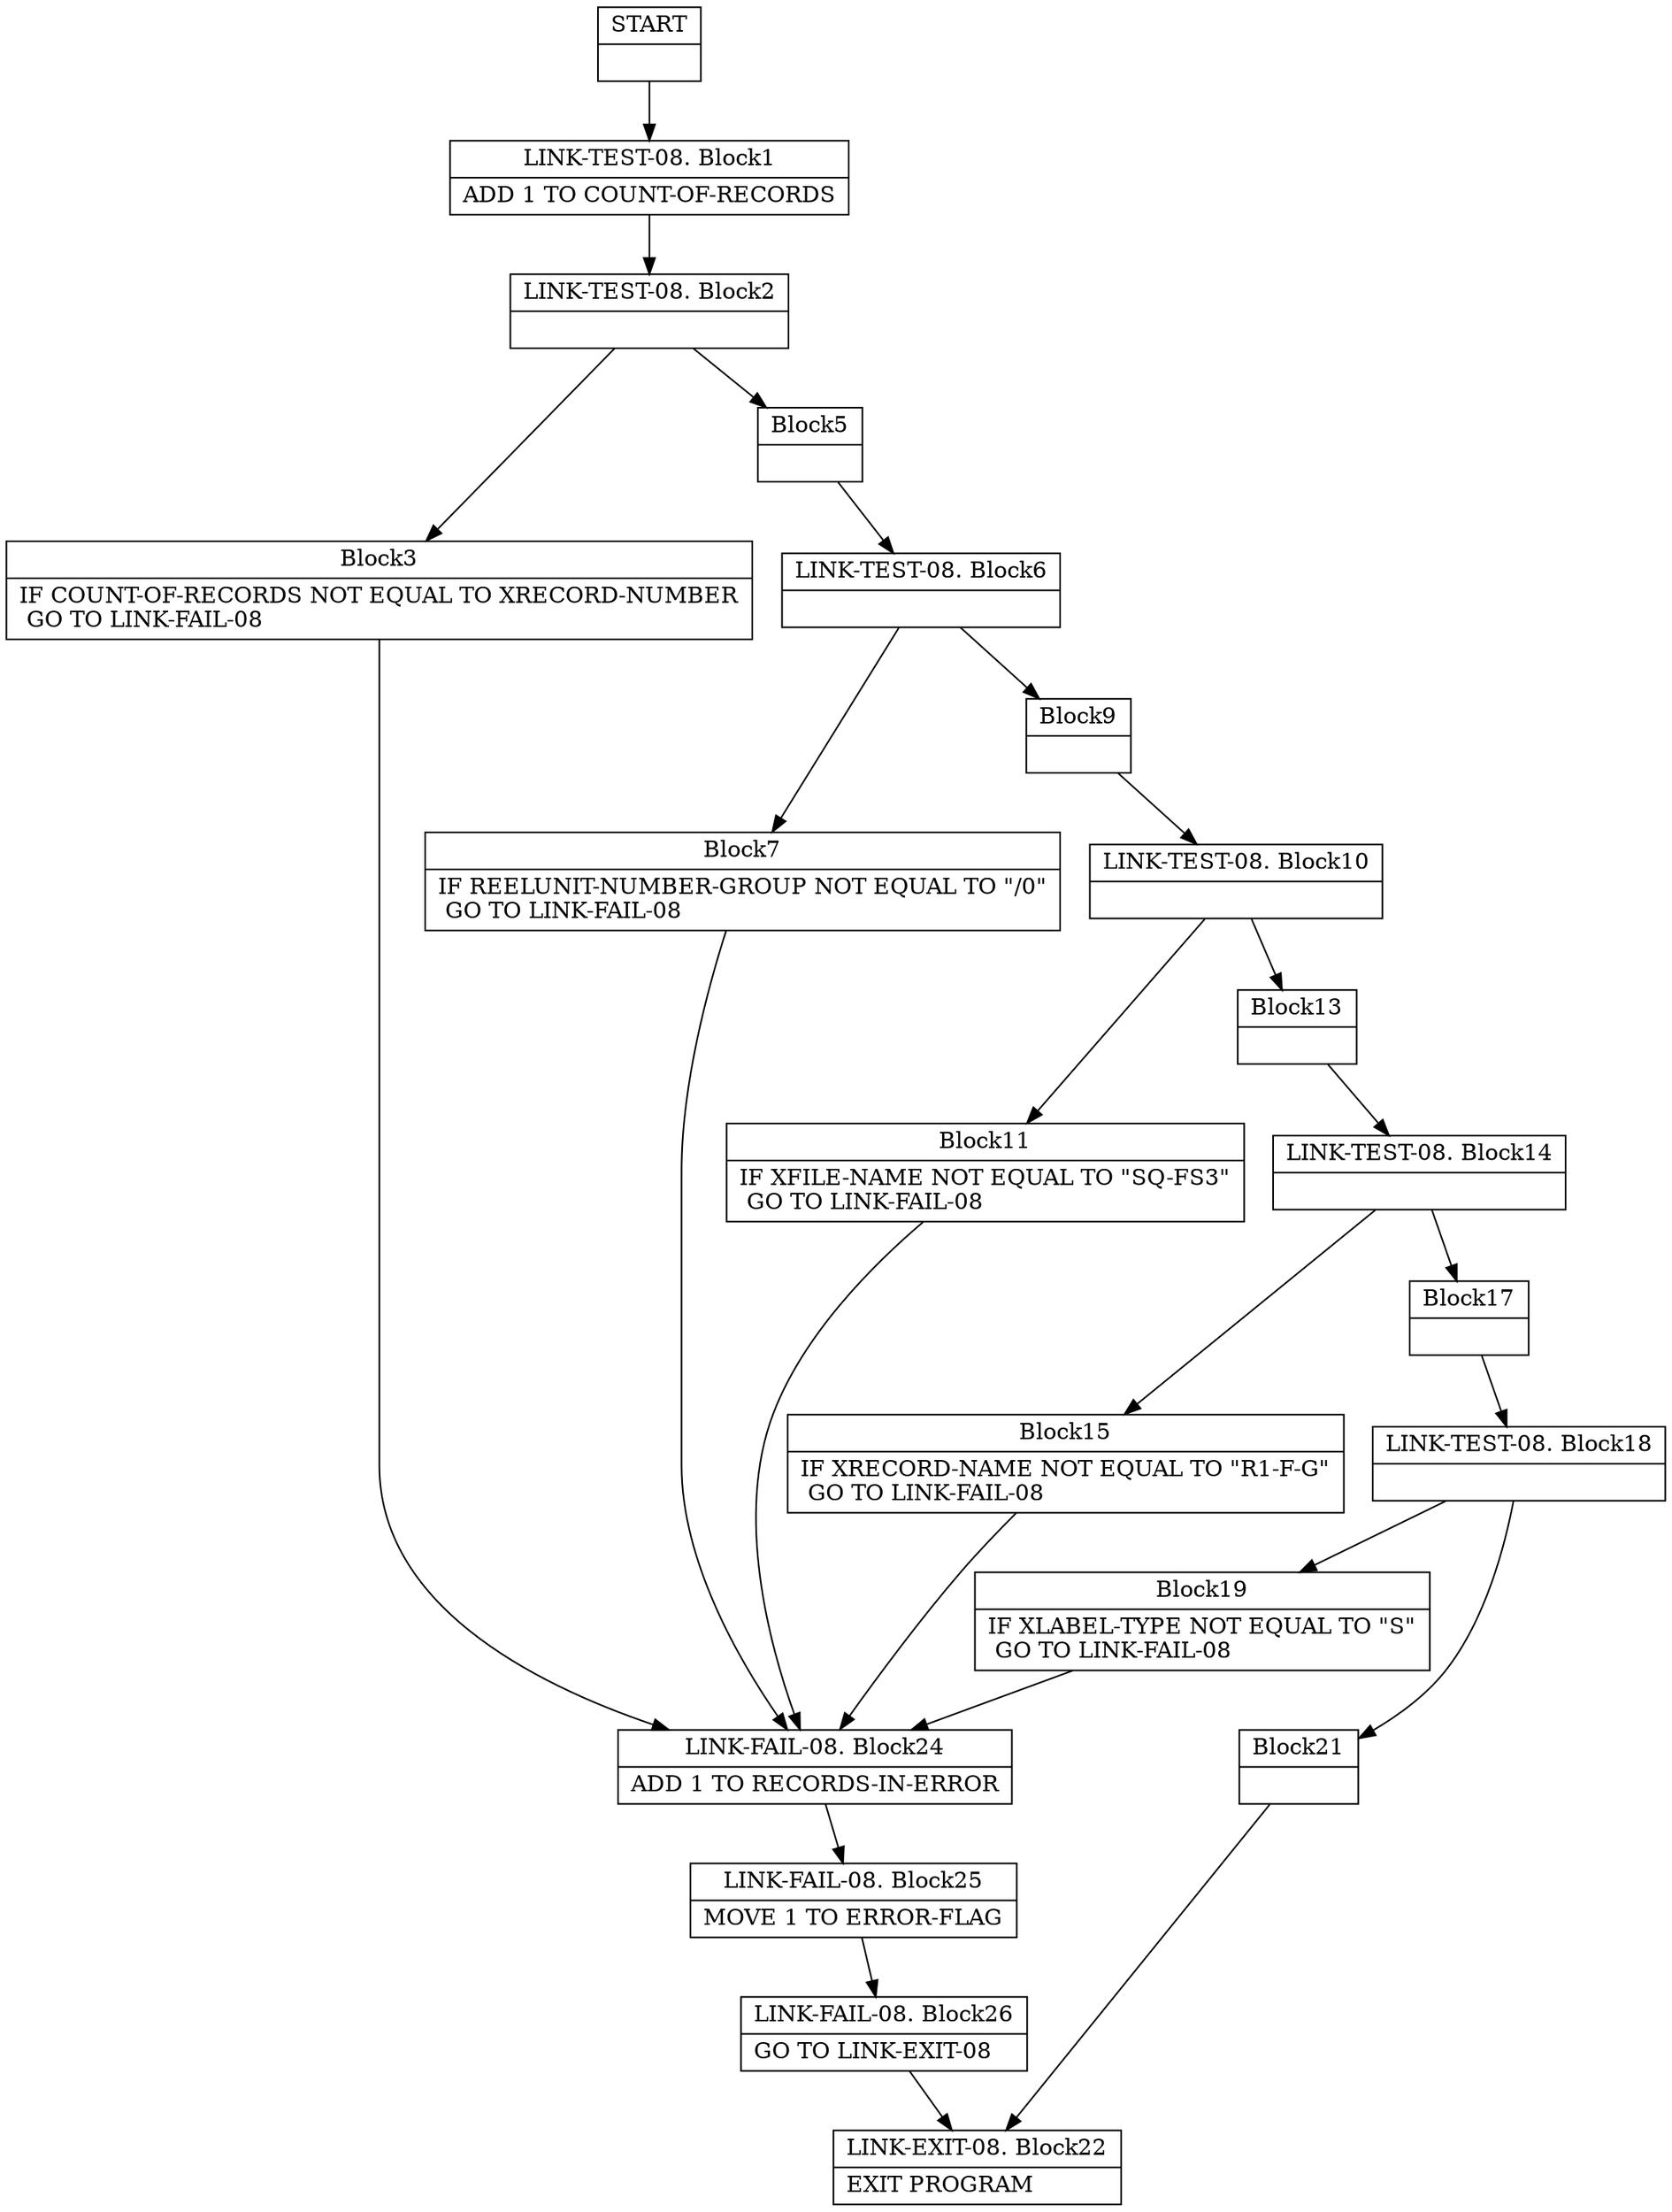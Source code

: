 digraph Cfg {
node [
shape = "record"
]

edge [
arrowtail = "empty"
]
Block0 [
label = "{START|}"
]
Block1 [
label = "{LINK-TEST-08. Block1|    ADD 1 TO COUNT-OF-RECORDS\l}"
]
Block2 [
label = "{LINK-TEST-08. Block2|}"
]
Block3 [
label = "{Block3|    IF COUNT-OF-RECORDS NOT EQUAL TO XRECORD-NUMBER\l        GO TO LINK-FAIL-08\l}"
]
Block24 [
label = "{LINK-FAIL-08. Block24|    ADD 1 TO RECORDS-IN-ERROR\l}"
]
Block25 [
label = "{LINK-FAIL-08. Block25|    MOVE 1 TO ERROR-FLAG\l}"
]
Block26 [
label = "{LINK-FAIL-08. Block26|    GO TO LINK-EXIT-08\l}"
]
Block22 [
label = "{LINK-EXIT-08. Block22|    EXIT PROGRAM\l}"
]
Block5 [
label = "{Block5|}"
]
Block6 [
label = "{LINK-TEST-08. Block6|}"
]
Block7 [
label = "{Block7|    IF REELUNIT-NUMBER-GROUP NOT EQUAL TO \"/0\"\l        GO TO LINK-FAIL-08\l}"
]
Block9 [
label = "{Block9|}"
]
Block10 [
label = "{LINK-TEST-08. Block10|}"
]
Block11 [
label = "{Block11|    IF XFILE-NAME NOT EQUAL TO \"SQ-FS3\"\l        GO TO LINK-FAIL-08\l}"
]
Block13 [
label = "{Block13|}"
]
Block14 [
label = "{LINK-TEST-08. Block14|}"
]
Block15 [
label = "{Block15|    IF XRECORD-NAME NOT EQUAL TO \"R1-F-G\"\l        GO TO LINK-FAIL-08\l}"
]
Block17 [
label = "{Block17|}"
]
Block18 [
label = "{LINK-TEST-08. Block18|}"
]
Block19 [
label = "{Block19|    IF XLABEL-TYPE NOT EQUAL TO \"S\"\l        GO TO LINK-FAIL-08\l}"
]
Block21 [
label = "{Block21|}"
]
Block0 -> Block1
Block1 -> Block2
Block2 -> Block3
Block2 -> Block5
Block3 -> Block24
Block24 -> Block25
Block25 -> Block26
Block26 -> Block22
Block5 -> Block6
Block6 -> Block7
Block6 -> Block9
Block7 -> Block24
Block9 -> Block10
Block10 -> Block11
Block10 -> Block13
Block11 -> Block24
Block13 -> Block14
Block14 -> Block15
Block14 -> Block17
Block15 -> Block24
Block17 -> Block18
Block18 -> Block19
Block18 -> Block21
Block19 -> Block24
Block21 -> Block22

}
